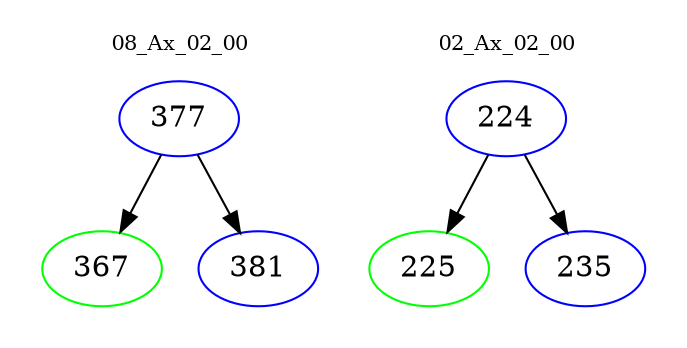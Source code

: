 digraph{
subgraph cluster_0 {
color = white
label = "08_Ax_02_00";
fontsize=10;
T0_377 [label="377", color="blue"]
T0_377 -> T0_367 [color="black"]
T0_367 [label="367", color="green"]
T0_377 -> T0_381 [color="black"]
T0_381 [label="381", color="blue"]
}
subgraph cluster_1 {
color = white
label = "02_Ax_02_00";
fontsize=10;
T1_224 [label="224", color="blue"]
T1_224 -> T1_225 [color="black"]
T1_225 [label="225", color="green"]
T1_224 -> T1_235 [color="black"]
T1_235 [label="235", color="blue"]
}
}
